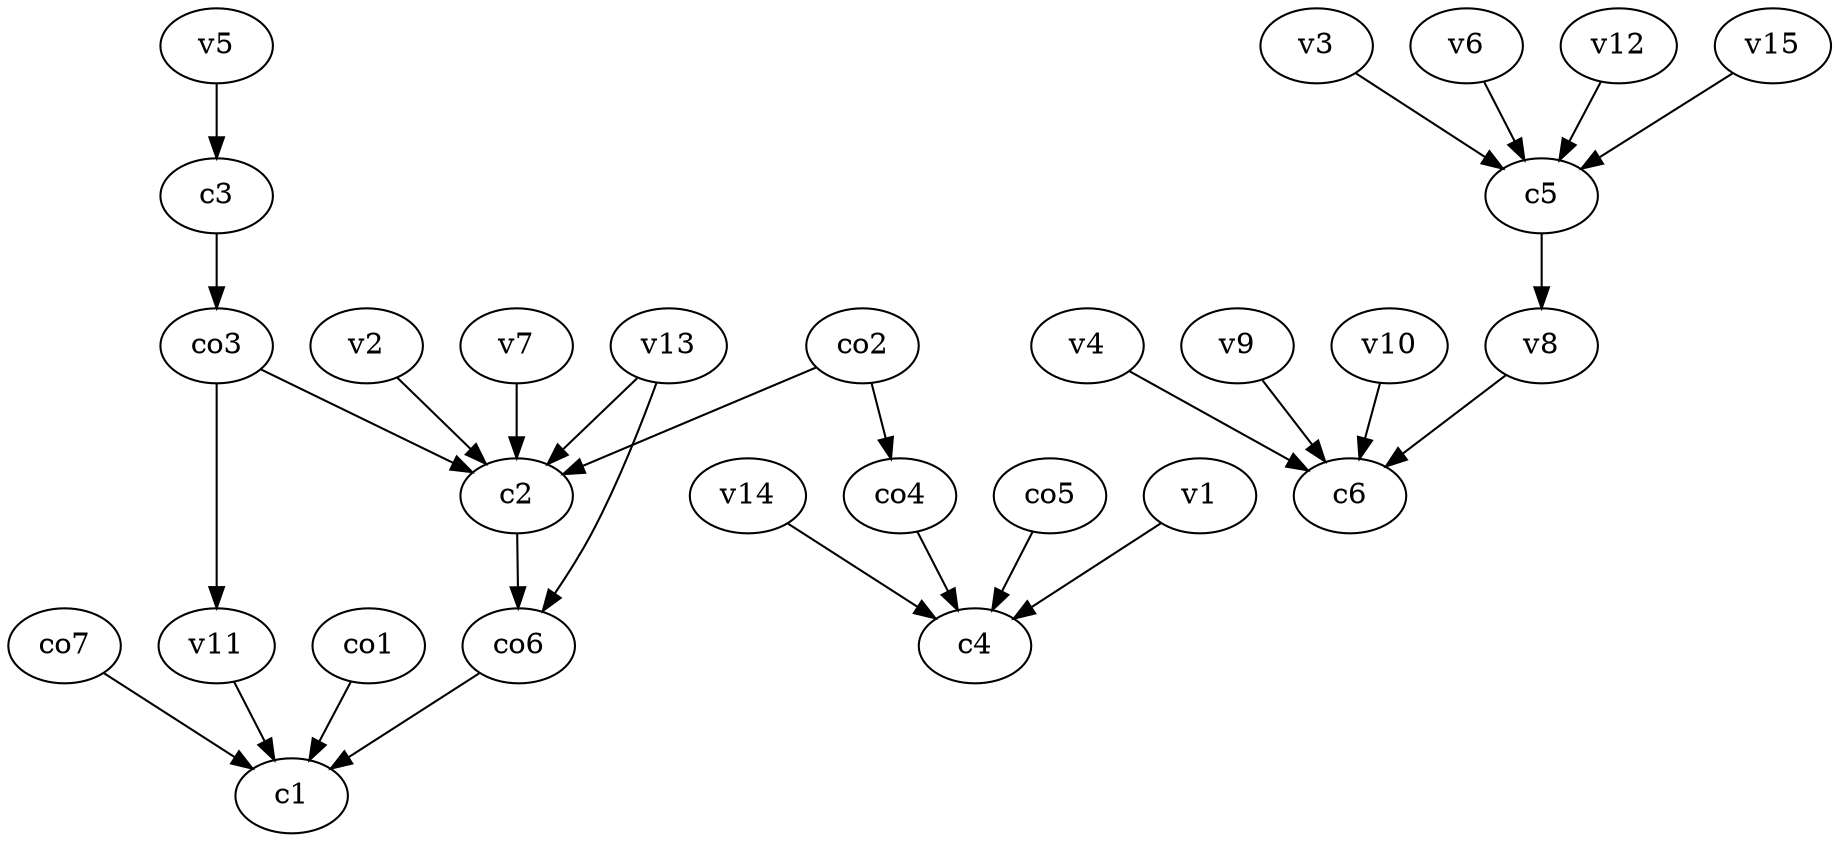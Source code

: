 strict digraph  {
c1;
c2;
c3;
c4;
c5;
c6;
v1;
v2;
v3;
v4;
v5;
v6;
v7;
v8;
v9;
v10;
v11;
v12;
v13;
v14;
v15;
co1;
co2;
co3;
co4;
co5;
co6;
co7;
c2 -> co6  [weight=1];
c3 -> co3  [weight=1];
c5 -> v8  [weight=1];
v1 -> c4  [weight=1];
v2 -> c2  [weight=1];
v3 -> c5  [weight=1];
v4 -> c6  [weight=1];
v5 -> c3  [weight=1];
v6 -> c5  [weight=1];
v7 -> c2  [weight=1];
v8 -> c6  [weight=1];
v9 -> c6  [weight=1];
v10 -> c6  [weight=1];
v11 -> c1  [weight=1];
v12 -> c5  [weight=1];
v13 -> c2  [weight=1];
v13 -> co6  [weight=1];
v14 -> c4  [weight=1];
v15 -> c5  [weight=1];
co1 -> c1  [weight=1];
co2 -> c2  [weight=1];
co2 -> co4  [weight=1];
co3 -> c2  [weight=1];
co3 -> v11  [weight=1];
co4 -> c4  [weight=1];
co5 -> c4  [weight=1];
co6 -> c1  [weight=1];
co7 -> c1  [weight=1];
}
